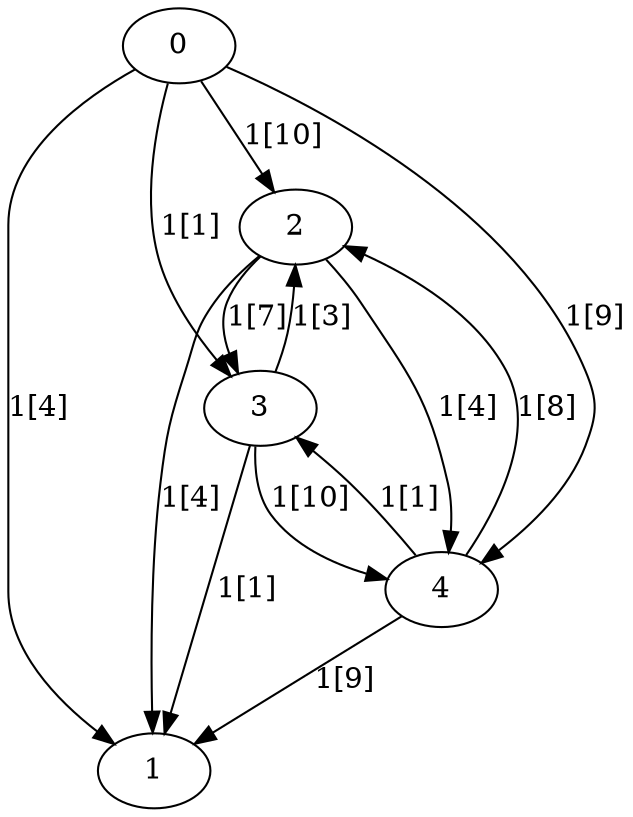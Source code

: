 digraph G {
	0 -> 1 [label = "1[4]"];
	0 -> 2 [label = "1[10]"];
	0 -> 3 [label = "1[1]"];
	0 -> 4 [label = "1[9]"];
	1;
	2 -> 1 [label = "1[4]"];
	2 -> 3 [label = "1[7]"];
	2 -> 4 [label = "1[4]"];
	3 -> 1 [label = "1[1]"];
	3 -> 2 [label = "1[3]"];
	3 -> 4 [label = "1[10]"];
	4 -> 1 [label = "1[9]"];
	4 -> 2 [label = "1[8]"];
	4 -> 3 [label = "1[1]"];
}
